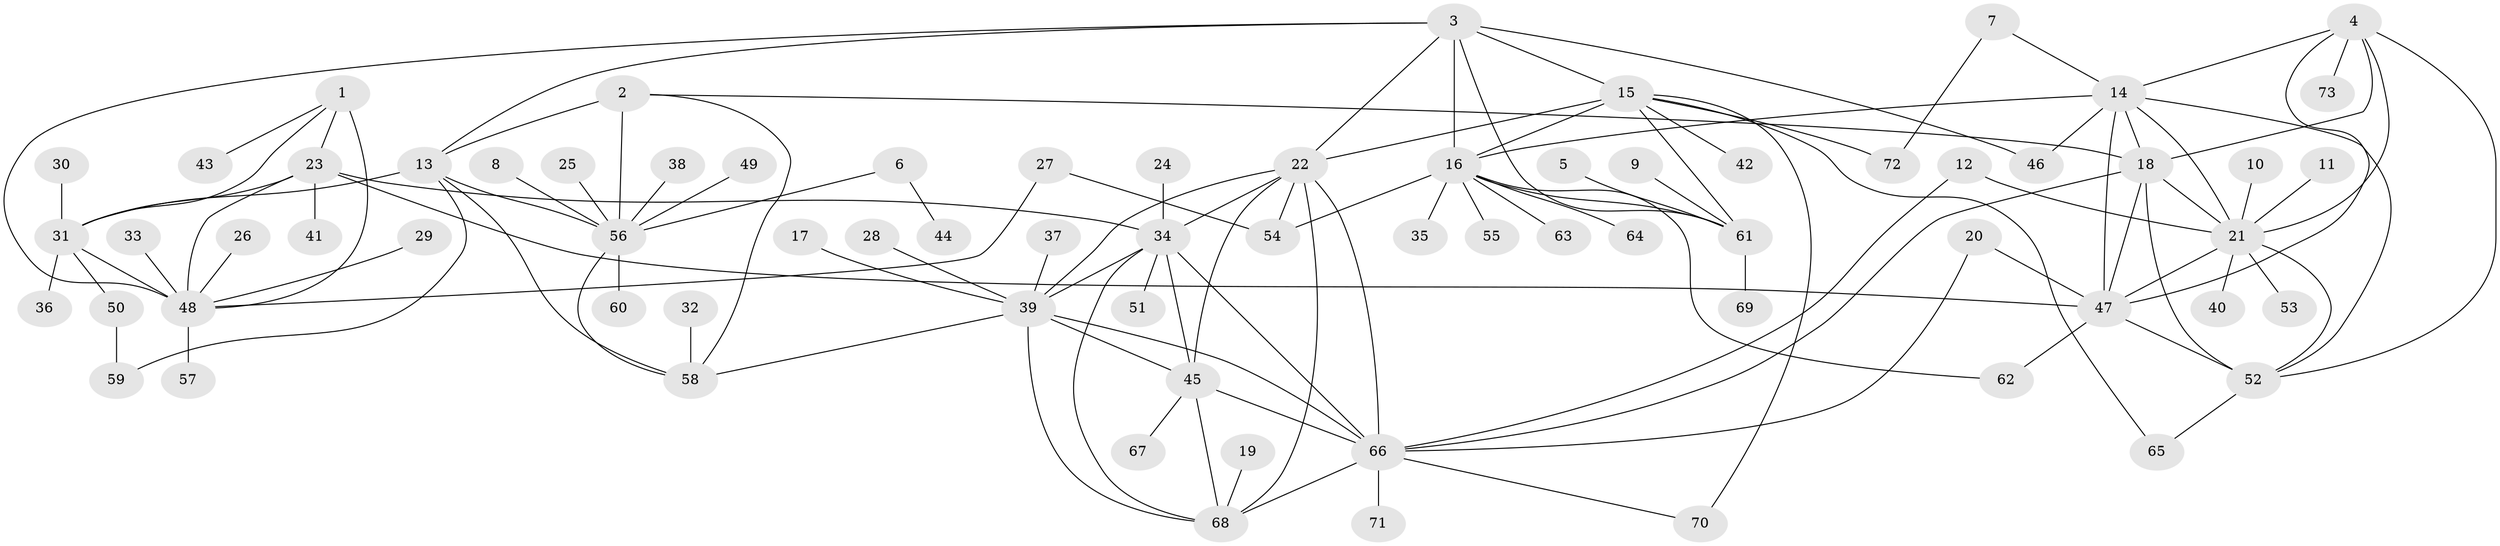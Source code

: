 // original degree distribution, {6: 0.05, 8: 0.06666666666666667, 10: 0.03333333333333333, 9: 0.041666666666666664, 5: 0.008333333333333333, 12: 0.016666666666666666, 11: 0.025, 7: 0.008333333333333333, 3: 0.041666666666666664, 2: 0.15, 1: 0.5583333333333333}
// Generated by graph-tools (version 1.1) at 2025/37/03/04/25 23:37:39]
// undirected, 73 vertices, 118 edges
graph export_dot {
  node [color=gray90,style=filled];
  1;
  2;
  3;
  4;
  5;
  6;
  7;
  8;
  9;
  10;
  11;
  12;
  13;
  14;
  15;
  16;
  17;
  18;
  19;
  20;
  21;
  22;
  23;
  24;
  25;
  26;
  27;
  28;
  29;
  30;
  31;
  32;
  33;
  34;
  35;
  36;
  37;
  38;
  39;
  40;
  41;
  42;
  43;
  44;
  45;
  46;
  47;
  48;
  49;
  50;
  51;
  52;
  53;
  54;
  55;
  56;
  57;
  58;
  59;
  60;
  61;
  62;
  63;
  64;
  65;
  66;
  67;
  68;
  69;
  70;
  71;
  72;
  73;
  1 -- 23 [weight=1.0];
  1 -- 31 [weight=1.0];
  1 -- 43 [weight=1.0];
  1 -- 48 [weight=3.0];
  2 -- 13 [weight=4.0];
  2 -- 18 [weight=1.0];
  2 -- 56 [weight=2.0];
  2 -- 58 [weight=2.0];
  3 -- 13 [weight=1.0];
  3 -- 15 [weight=2.0];
  3 -- 16 [weight=4.0];
  3 -- 22 [weight=1.0];
  3 -- 46 [weight=1.0];
  3 -- 48 [weight=1.0];
  3 -- 61 [weight=2.0];
  4 -- 14 [weight=1.0];
  4 -- 18 [weight=1.0];
  4 -- 21 [weight=1.0];
  4 -- 47 [weight=1.0];
  4 -- 52 [weight=1.0];
  4 -- 73 [weight=1.0];
  5 -- 61 [weight=1.0];
  6 -- 44 [weight=1.0];
  6 -- 56 [weight=1.0];
  7 -- 14 [weight=1.0];
  7 -- 72 [weight=1.0];
  8 -- 56 [weight=1.0];
  9 -- 61 [weight=1.0];
  10 -- 21 [weight=1.0];
  11 -- 21 [weight=1.0];
  12 -- 21 [weight=1.0];
  12 -- 66 [weight=1.0];
  13 -- 31 [weight=1.0];
  13 -- 56 [weight=2.0];
  13 -- 58 [weight=2.0];
  13 -- 59 [weight=1.0];
  14 -- 16 [weight=1.0];
  14 -- 18 [weight=1.0];
  14 -- 21 [weight=1.0];
  14 -- 46 [weight=1.0];
  14 -- 47 [weight=1.0];
  14 -- 52 [weight=1.0];
  15 -- 16 [weight=2.0];
  15 -- 22 [weight=1.0];
  15 -- 42 [weight=1.0];
  15 -- 61 [weight=1.0];
  15 -- 65 [weight=1.0];
  15 -- 70 [weight=1.0];
  15 -- 72 [weight=1.0];
  16 -- 35 [weight=1.0];
  16 -- 54 [weight=1.0];
  16 -- 55 [weight=1.0];
  16 -- 61 [weight=2.0];
  16 -- 62 [weight=1.0];
  16 -- 63 [weight=1.0];
  16 -- 64 [weight=1.0];
  17 -- 39 [weight=1.0];
  18 -- 21 [weight=1.0];
  18 -- 47 [weight=1.0];
  18 -- 52 [weight=1.0];
  18 -- 66 [weight=1.0];
  19 -- 68 [weight=1.0];
  20 -- 47 [weight=1.0];
  20 -- 66 [weight=1.0];
  21 -- 40 [weight=1.0];
  21 -- 47 [weight=1.0];
  21 -- 52 [weight=1.0];
  21 -- 53 [weight=1.0];
  22 -- 34 [weight=1.0];
  22 -- 39 [weight=1.0];
  22 -- 45 [weight=1.0];
  22 -- 54 [weight=1.0];
  22 -- 66 [weight=1.0];
  22 -- 68 [weight=1.0];
  23 -- 31 [weight=1.0];
  23 -- 34 [weight=1.0];
  23 -- 41 [weight=1.0];
  23 -- 47 [weight=1.0];
  23 -- 48 [weight=3.0];
  24 -- 34 [weight=1.0];
  25 -- 56 [weight=1.0];
  26 -- 48 [weight=1.0];
  27 -- 48 [weight=1.0];
  27 -- 54 [weight=1.0];
  28 -- 39 [weight=1.0];
  29 -- 48 [weight=1.0];
  30 -- 31 [weight=1.0];
  31 -- 36 [weight=1.0];
  31 -- 48 [weight=3.0];
  31 -- 50 [weight=1.0];
  32 -- 58 [weight=1.0];
  33 -- 48 [weight=1.0];
  34 -- 39 [weight=1.0];
  34 -- 45 [weight=1.0];
  34 -- 51 [weight=1.0];
  34 -- 66 [weight=1.0];
  34 -- 68 [weight=1.0];
  37 -- 39 [weight=1.0];
  38 -- 56 [weight=1.0];
  39 -- 45 [weight=1.0];
  39 -- 58 [weight=1.0];
  39 -- 66 [weight=1.0];
  39 -- 68 [weight=1.0];
  45 -- 66 [weight=1.0];
  45 -- 67 [weight=1.0];
  45 -- 68 [weight=1.0];
  47 -- 52 [weight=1.0];
  47 -- 62 [weight=1.0];
  48 -- 57 [weight=1.0];
  49 -- 56 [weight=1.0];
  50 -- 59 [weight=1.0];
  52 -- 65 [weight=1.0];
  56 -- 58 [weight=1.0];
  56 -- 60 [weight=1.0];
  61 -- 69 [weight=1.0];
  66 -- 68 [weight=1.0];
  66 -- 70 [weight=1.0];
  66 -- 71 [weight=1.0];
}
